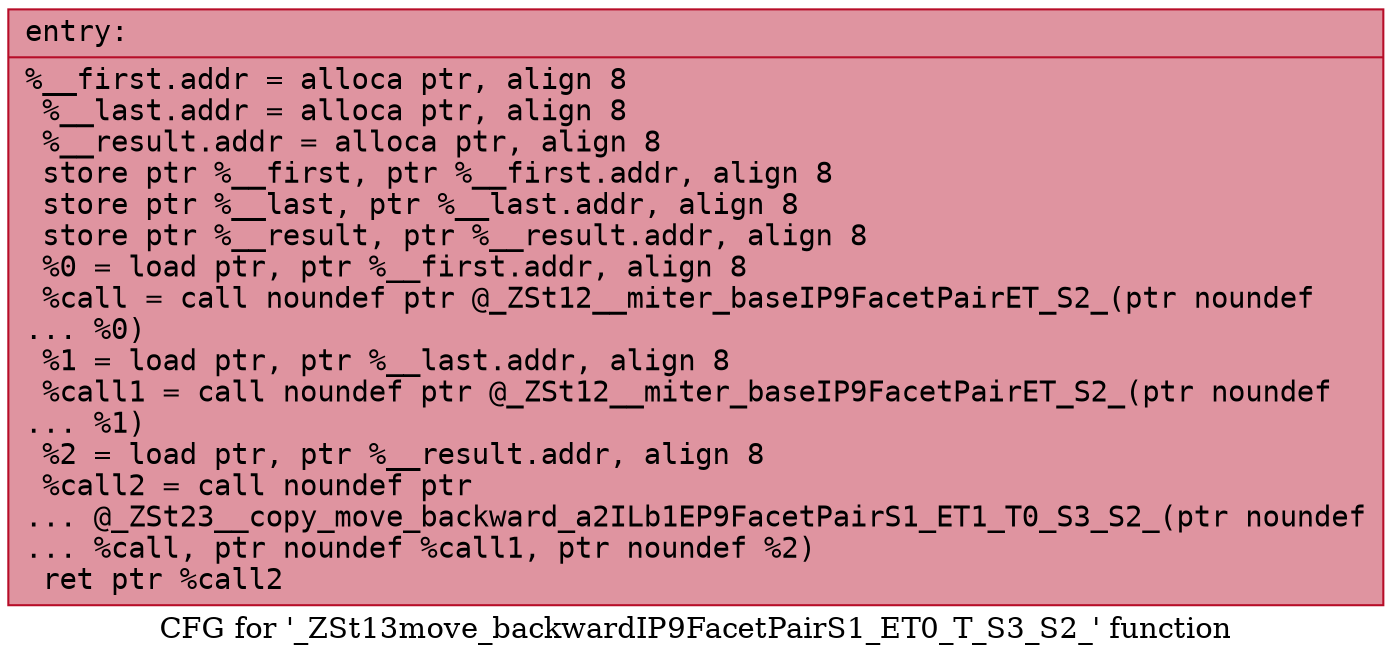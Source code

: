 digraph "CFG for '_ZSt13move_backwardIP9FacetPairS1_ET0_T_S3_S2_' function" {
	label="CFG for '_ZSt13move_backwardIP9FacetPairS1_ET0_T_S3_S2_' function";

	Node0x5606e01136b0 [shape=record,color="#b70d28ff", style=filled, fillcolor="#b70d2870" fontname="Courier",label="{entry:\l|  %__first.addr = alloca ptr, align 8\l  %__last.addr = alloca ptr, align 8\l  %__result.addr = alloca ptr, align 8\l  store ptr %__first, ptr %__first.addr, align 8\l  store ptr %__last, ptr %__last.addr, align 8\l  store ptr %__result, ptr %__result.addr, align 8\l  %0 = load ptr, ptr %__first.addr, align 8\l  %call = call noundef ptr @_ZSt12__miter_baseIP9FacetPairET_S2_(ptr noundef\l... %0)\l  %1 = load ptr, ptr %__last.addr, align 8\l  %call1 = call noundef ptr @_ZSt12__miter_baseIP9FacetPairET_S2_(ptr noundef\l... %1)\l  %2 = load ptr, ptr %__result.addr, align 8\l  %call2 = call noundef ptr\l... @_ZSt23__copy_move_backward_a2ILb1EP9FacetPairS1_ET1_T0_S3_S2_(ptr noundef\l... %call, ptr noundef %call1, ptr noundef %2)\l  ret ptr %call2\l}"];
}
